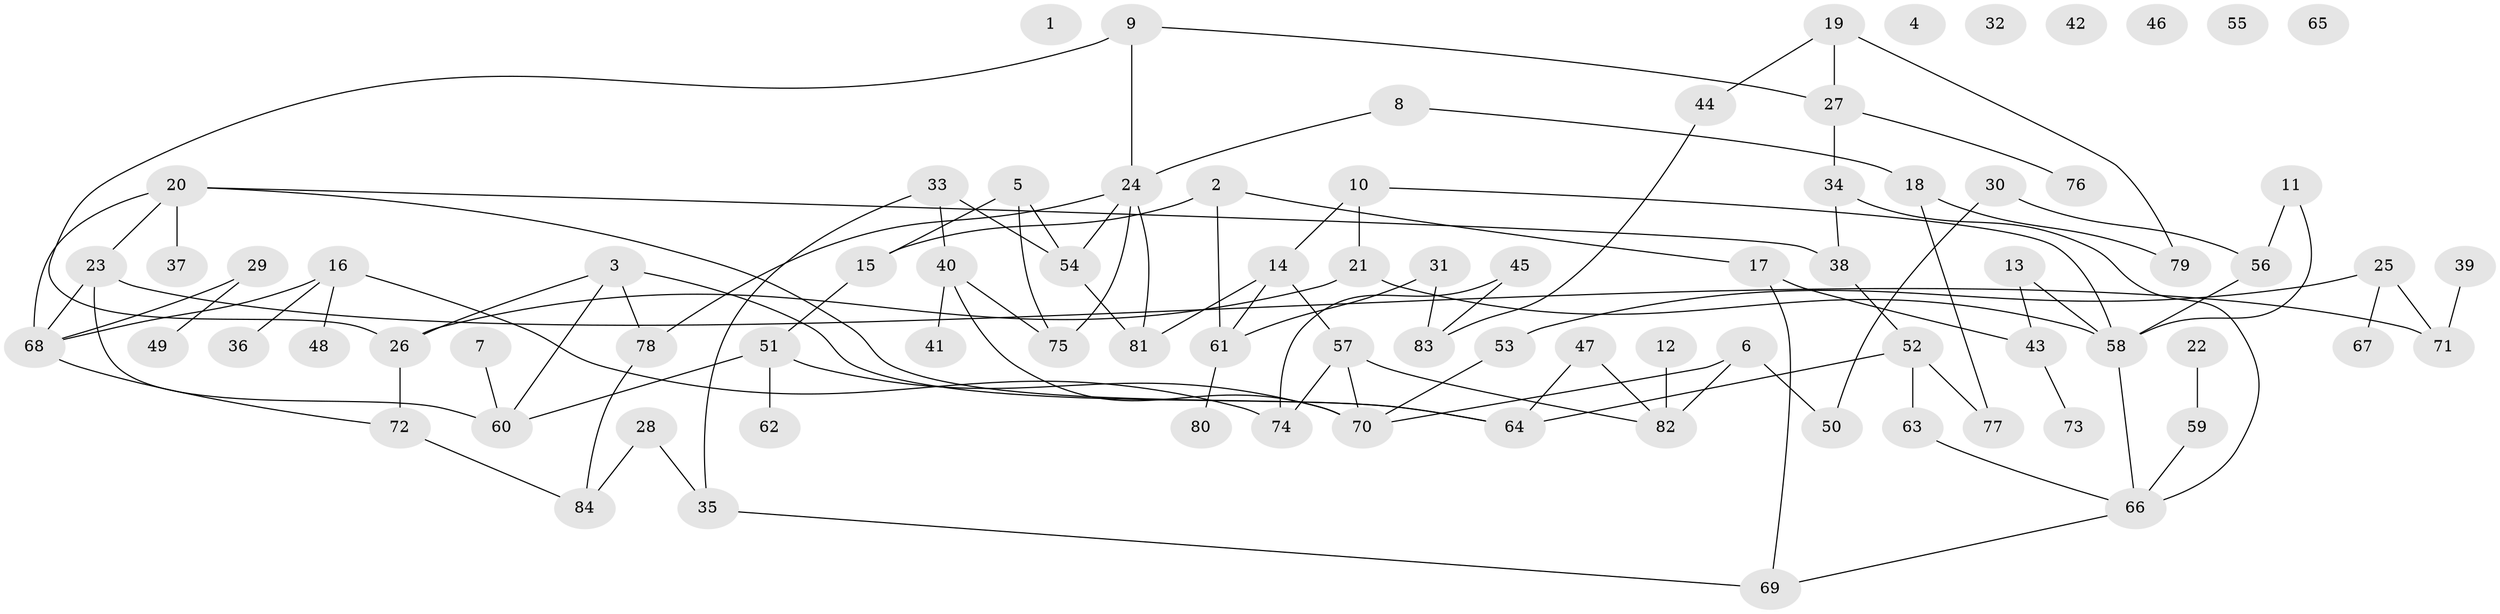 // coarse degree distribution, {0: 0.12727272727272726, 4: 0.10909090909090909, 5: 0.12727272727272726, 3: 0.21818181818181817, 1: 0.2, 2: 0.12727272727272726, 6: 0.05454545454545454, 7: 0.03636363636363636}
// Generated by graph-tools (version 1.1) at 2025/41/03/06/25 10:41:21]
// undirected, 84 vertices, 108 edges
graph export_dot {
graph [start="1"]
  node [color=gray90,style=filled];
  1;
  2;
  3;
  4;
  5;
  6;
  7;
  8;
  9;
  10;
  11;
  12;
  13;
  14;
  15;
  16;
  17;
  18;
  19;
  20;
  21;
  22;
  23;
  24;
  25;
  26;
  27;
  28;
  29;
  30;
  31;
  32;
  33;
  34;
  35;
  36;
  37;
  38;
  39;
  40;
  41;
  42;
  43;
  44;
  45;
  46;
  47;
  48;
  49;
  50;
  51;
  52;
  53;
  54;
  55;
  56;
  57;
  58;
  59;
  60;
  61;
  62;
  63;
  64;
  65;
  66;
  67;
  68;
  69;
  70;
  71;
  72;
  73;
  74;
  75;
  76;
  77;
  78;
  79;
  80;
  81;
  82;
  83;
  84;
  2 -- 15;
  2 -- 17;
  2 -- 61;
  3 -- 26;
  3 -- 60;
  3 -- 64;
  3 -- 78;
  5 -- 15;
  5 -- 54;
  5 -- 75;
  6 -- 50;
  6 -- 70;
  6 -- 82;
  7 -- 60;
  8 -- 18;
  8 -- 24;
  9 -- 24;
  9 -- 26;
  9 -- 27;
  10 -- 14;
  10 -- 21;
  10 -- 58;
  11 -- 56;
  11 -- 58;
  12 -- 82;
  13 -- 43;
  13 -- 58;
  14 -- 57;
  14 -- 61;
  14 -- 81;
  15 -- 51;
  16 -- 36;
  16 -- 48;
  16 -- 68;
  16 -- 74;
  17 -- 43;
  17 -- 69;
  18 -- 77;
  18 -- 79;
  19 -- 27;
  19 -- 44;
  19 -- 79;
  20 -- 23;
  20 -- 37;
  20 -- 38;
  20 -- 64;
  20 -- 68;
  21 -- 26;
  21 -- 58;
  22 -- 59;
  23 -- 60;
  23 -- 68;
  23 -- 71;
  24 -- 54;
  24 -- 75;
  24 -- 78;
  24 -- 81;
  25 -- 53;
  25 -- 67;
  25 -- 71;
  26 -- 72;
  27 -- 34;
  27 -- 76;
  28 -- 35;
  28 -- 84;
  29 -- 49;
  29 -- 68;
  30 -- 50;
  30 -- 56;
  31 -- 61;
  31 -- 83;
  33 -- 35;
  33 -- 40;
  33 -- 54;
  34 -- 38;
  34 -- 66;
  35 -- 69;
  38 -- 52;
  39 -- 71;
  40 -- 41;
  40 -- 70;
  40 -- 75;
  43 -- 73;
  44 -- 83;
  45 -- 74;
  45 -- 83;
  47 -- 64;
  47 -- 82;
  51 -- 60;
  51 -- 62;
  51 -- 70;
  52 -- 63;
  52 -- 64;
  52 -- 77;
  53 -- 70;
  54 -- 81;
  56 -- 58;
  57 -- 70;
  57 -- 74;
  57 -- 82;
  58 -- 66;
  59 -- 66;
  61 -- 80;
  63 -- 66;
  66 -- 69;
  68 -- 72;
  72 -- 84;
  78 -- 84;
}
